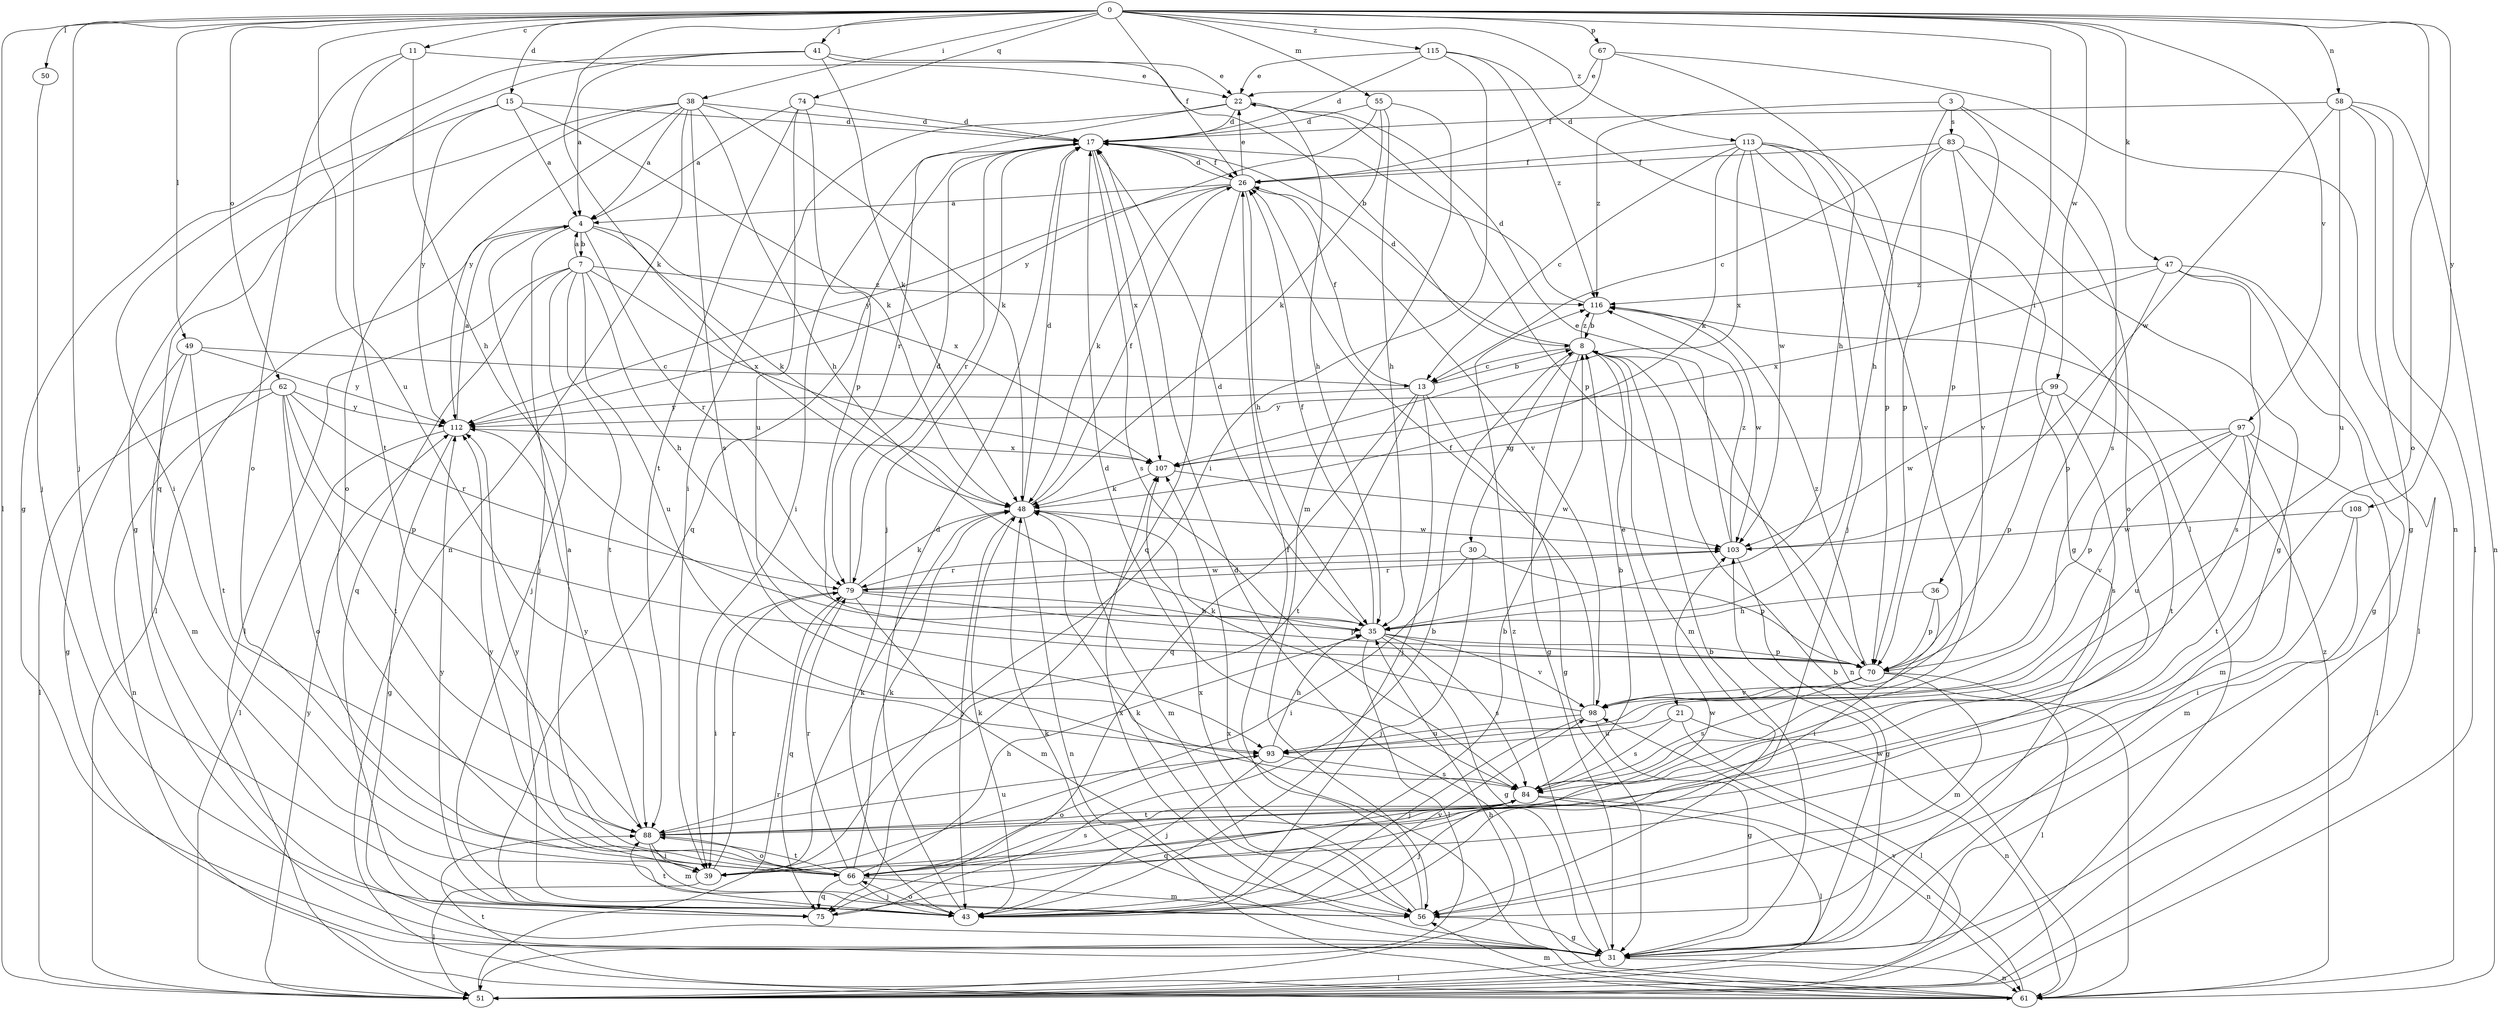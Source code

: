strict digraph  {
0;
3;
4;
7;
8;
11;
13;
15;
17;
21;
22;
26;
30;
31;
35;
36;
38;
39;
41;
43;
47;
48;
49;
50;
51;
55;
56;
58;
61;
62;
66;
67;
70;
74;
75;
79;
83;
84;
88;
93;
97;
98;
99;
103;
107;
108;
112;
113;
115;
116;
0 -> 11  [label=c];
0 -> 15  [label=d];
0 -> 26  [label=f];
0 -> 36  [label=i];
0 -> 38  [label=i];
0 -> 41  [label=j];
0 -> 43  [label=j];
0 -> 47  [label=k];
0 -> 48  [label=k];
0 -> 49  [label=l];
0 -> 50  [label=l];
0 -> 51  [label=l];
0 -> 55  [label=m];
0 -> 58  [label=n];
0 -> 62  [label=o];
0 -> 66  [label=o];
0 -> 67  [label=p];
0 -> 74  [label=q];
0 -> 93  [label=u];
0 -> 97  [label=v];
0 -> 99  [label=w];
0 -> 108  [label=y];
0 -> 113  [label=z];
0 -> 115  [label=z];
3 -> 35  [label=h];
3 -> 70  [label=p];
3 -> 83  [label=s];
3 -> 84  [label=s];
3 -> 116  [label=z];
4 -> 7  [label=b];
4 -> 43  [label=j];
4 -> 48  [label=k];
4 -> 51  [label=l];
4 -> 79  [label=r];
4 -> 107  [label=x];
7 -> 4  [label=a];
7 -> 35  [label=h];
7 -> 43  [label=j];
7 -> 51  [label=l];
7 -> 75  [label=q];
7 -> 88  [label=t];
7 -> 93  [label=u];
7 -> 107  [label=x];
7 -> 116  [label=z];
8 -> 13  [label=c];
8 -> 17  [label=d];
8 -> 21  [label=e];
8 -> 30  [label=g];
8 -> 31  [label=g];
8 -> 56  [label=m];
8 -> 61  [label=n];
8 -> 116  [label=z];
11 -> 22  [label=e];
11 -> 35  [label=h];
11 -> 66  [label=o];
11 -> 88  [label=t];
13 -> 8  [label=b];
13 -> 26  [label=f];
13 -> 31  [label=g];
13 -> 43  [label=j];
13 -> 75  [label=q];
13 -> 88  [label=t];
13 -> 112  [label=y];
15 -> 4  [label=a];
15 -> 17  [label=d];
15 -> 39  [label=i];
15 -> 48  [label=k];
15 -> 112  [label=y];
17 -> 26  [label=f];
17 -> 39  [label=i];
17 -> 43  [label=j];
17 -> 75  [label=q];
17 -> 79  [label=r];
17 -> 84  [label=s];
17 -> 107  [label=x];
21 -> 51  [label=l];
21 -> 61  [label=n];
21 -> 84  [label=s];
21 -> 93  [label=u];
22 -> 17  [label=d];
22 -> 35  [label=h];
22 -> 39  [label=i];
22 -> 70  [label=p];
22 -> 79  [label=r];
26 -> 4  [label=a];
26 -> 17  [label=d];
26 -> 22  [label=e];
26 -> 35  [label=h];
26 -> 48  [label=k];
26 -> 75  [label=q];
26 -> 98  [label=v];
26 -> 112  [label=y];
30 -> 39  [label=i];
30 -> 43  [label=j];
30 -> 70  [label=p];
30 -> 79  [label=r];
31 -> 8  [label=b];
31 -> 48  [label=k];
31 -> 51  [label=l];
31 -> 61  [label=n];
31 -> 103  [label=w];
31 -> 107  [label=x];
31 -> 116  [label=z];
35 -> 17  [label=d];
35 -> 26  [label=f];
35 -> 31  [label=g];
35 -> 51  [label=l];
35 -> 70  [label=p];
35 -> 84  [label=s];
35 -> 98  [label=v];
36 -> 35  [label=h];
36 -> 39  [label=i];
36 -> 70  [label=p];
38 -> 4  [label=a];
38 -> 17  [label=d];
38 -> 31  [label=g];
38 -> 35  [label=h];
38 -> 48  [label=k];
38 -> 61  [label=n];
38 -> 66  [label=o];
38 -> 84  [label=s];
38 -> 112  [label=y];
39 -> 48  [label=k];
39 -> 51  [label=l];
39 -> 79  [label=r];
39 -> 112  [label=y];
41 -> 4  [label=a];
41 -> 8  [label=b];
41 -> 22  [label=e];
41 -> 31  [label=g];
41 -> 48  [label=k];
41 -> 75  [label=q];
43 -> 8  [label=b];
43 -> 17  [label=d];
43 -> 48  [label=k];
43 -> 66  [label=o];
43 -> 88  [label=t];
43 -> 98  [label=v];
43 -> 112  [label=y];
47 -> 31  [label=g];
47 -> 51  [label=l];
47 -> 70  [label=p];
47 -> 84  [label=s];
47 -> 107  [label=x];
47 -> 116  [label=z];
48 -> 17  [label=d];
48 -> 26  [label=f];
48 -> 43  [label=j];
48 -> 56  [label=m];
48 -> 61  [label=n];
48 -> 103  [label=w];
49 -> 13  [label=c];
49 -> 31  [label=g];
49 -> 56  [label=m];
49 -> 88  [label=t];
49 -> 112  [label=y];
50 -> 43  [label=j];
51 -> 35  [label=h];
51 -> 79  [label=r];
51 -> 112  [label=y];
55 -> 17  [label=d];
55 -> 35  [label=h];
55 -> 48  [label=k];
55 -> 56  [label=m];
55 -> 112  [label=y];
56 -> 26  [label=f];
56 -> 31  [label=g];
56 -> 48  [label=k];
56 -> 107  [label=x];
58 -> 17  [label=d];
58 -> 31  [label=g];
58 -> 51  [label=l];
58 -> 61  [label=n];
58 -> 93  [label=u];
58 -> 103  [label=w];
61 -> 8  [label=b];
61 -> 17  [label=d];
61 -> 56  [label=m];
61 -> 88  [label=t];
61 -> 98  [label=v];
61 -> 107  [label=x];
61 -> 116  [label=z];
62 -> 51  [label=l];
62 -> 61  [label=n];
62 -> 66  [label=o];
62 -> 70  [label=p];
62 -> 79  [label=r];
62 -> 88  [label=t];
62 -> 112  [label=y];
66 -> 4  [label=a];
66 -> 35  [label=h];
66 -> 43  [label=j];
66 -> 48  [label=k];
66 -> 56  [label=m];
66 -> 75  [label=q];
66 -> 79  [label=r];
66 -> 84  [label=s];
66 -> 88  [label=t];
66 -> 103  [label=w];
66 -> 112  [label=y];
67 -> 22  [label=e];
67 -> 26  [label=f];
67 -> 35  [label=h];
67 -> 61  [label=n];
70 -> 51  [label=l];
70 -> 56  [label=m];
70 -> 84  [label=s];
70 -> 98  [label=v];
70 -> 116  [label=z];
74 -> 4  [label=a];
74 -> 17  [label=d];
74 -> 70  [label=p];
74 -> 88  [label=t];
74 -> 93  [label=u];
75 -> 8  [label=b];
79 -> 17  [label=d];
79 -> 35  [label=h];
79 -> 39  [label=i];
79 -> 48  [label=k];
79 -> 56  [label=m];
79 -> 70  [label=p];
79 -> 75  [label=q];
79 -> 103  [label=w];
83 -> 13  [label=c];
83 -> 26  [label=f];
83 -> 31  [label=g];
83 -> 66  [label=o];
83 -> 70  [label=p];
83 -> 98  [label=v];
84 -> 8  [label=b];
84 -> 17  [label=d];
84 -> 43  [label=j];
84 -> 51  [label=l];
84 -> 61  [label=n];
84 -> 75  [label=q];
84 -> 88  [label=t];
88 -> 39  [label=i];
88 -> 56  [label=m];
88 -> 66  [label=o];
88 -> 93  [label=u];
88 -> 112  [label=y];
93 -> 35  [label=h];
93 -> 43  [label=j];
93 -> 66  [label=o];
93 -> 84  [label=s];
97 -> 51  [label=l];
97 -> 56  [label=m];
97 -> 70  [label=p];
97 -> 88  [label=t];
97 -> 93  [label=u];
97 -> 98  [label=v];
97 -> 107  [label=x];
98 -> 26  [label=f];
98 -> 31  [label=g];
98 -> 43  [label=j];
98 -> 48  [label=k];
98 -> 93  [label=u];
99 -> 70  [label=p];
99 -> 84  [label=s];
99 -> 88  [label=t];
99 -> 103  [label=w];
99 -> 112  [label=y];
103 -> 22  [label=e];
103 -> 31  [label=g];
103 -> 79  [label=r];
103 -> 116  [label=z];
107 -> 48  [label=k];
107 -> 103  [label=w];
108 -> 39  [label=i];
108 -> 56  [label=m];
108 -> 103  [label=w];
112 -> 4  [label=a];
112 -> 31  [label=g];
112 -> 51  [label=l];
112 -> 107  [label=x];
113 -> 13  [label=c];
113 -> 26  [label=f];
113 -> 31  [label=g];
113 -> 43  [label=j];
113 -> 48  [label=k];
113 -> 70  [label=p];
113 -> 98  [label=v];
113 -> 103  [label=w];
113 -> 107  [label=x];
115 -> 17  [label=d];
115 -> 22  [label=e];
115 -> 39  [label=i];
115 -> 51  [label=l];
115 -> 116  [label=z];
116 -> 8  [label=b];
116 -> 17  [label=d];
116 -> 103  [label=w];
}
